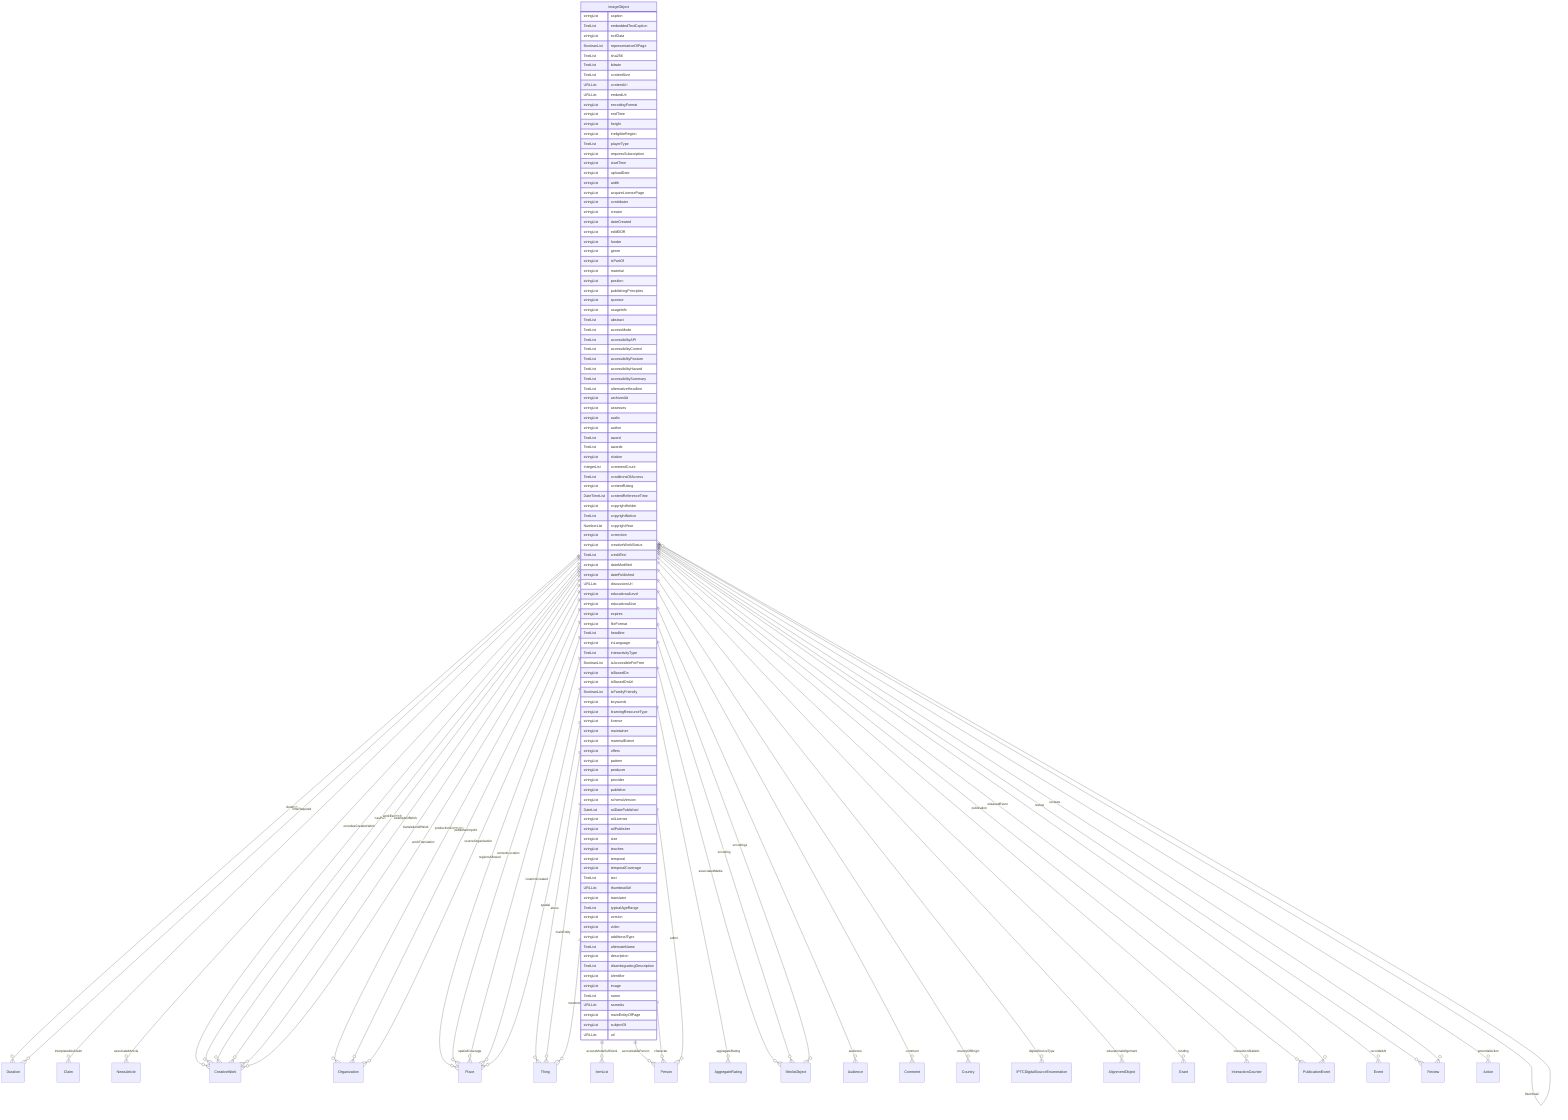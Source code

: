 erDiagram
ImageObject {
    stringList caption  
    TextList embeddedTextCaption  
    stringList exifData  
    BooleanList representativeOfPage  
    TextList sha256  
    TextList bitrate  
    TextList contentSize  
    URLList contentUrl  
    URLList embedUrl  
    stringList encodingFormat  
    stringList endTime  
    stringList height  
    stringList ineligibleRegion  
    TextList playerType  
    stringList requiresSubscription  
    stringList startTime  
    stringList uploadDate  
    stringList width  
    stringList acquireLicensePage  
    stringList contributor  
    stringList creator  
    stringList dateCreated  
    stringList editEIDR  
    stringList funder  
    stringList genre  
    stringList isPartOf  
    stringList material  
    stringList position  
    stringList publishingPrinciples  
    stringList sponsor  
    stringList usageInfo  
    TextList abstract  
    TextList accessMode  
    TextList accessibilityAPI  
    TextList accessibilityControl  
    TextList accessibilityFeature  
    TextList accessibilityHazard  
    TextList accessibilitySummary  
    TextList alternativeHeadline  
    stringList archivedAt  
    stringList assesses  
    stringList audio  
    stringList author  
    TextList award  
    TextList awards  
    stringList citation  
    IntegerList commentCount  
    TextList conditionsOfAccess  
    stringList contentRating  
    DateTimeList contentReferenceTime  
    stringList copyrightHolder  
    TextList copyrightNotice  
    NumberList copyrightYear  
    stringList correction  
    stringList creativeWorkStatus  
    TextList creditText  
    stringList dateModified  
    stringList datePublished  
    URLList discussionUrl  
    stringList educationalLevel  
    stringList educationalUse  
    stringList expires  
    stringList fileFormat  
    TextList headline  
    stringList inLanguage  
    TextList interactivityType  
    BooleanList isAccessibleForFree  
    stringList isBasedOn  
    stringList isBasedOnUrl  
    BooleanList isFamilyFriendly  
    stringList keywords  
    stringList learningResourceType  
    stringList license  
    stringList maintainer  
    stringList materialExtent  
    stringList offers  
    stringList pattern  
    stringList producer  
    stringList provider  
    stringList publisher  
    stringList schemaVersion  
    DateList sdDatePublished  
    stringList sdLicense  
    stringList sdPublisher  
    stringList size  
    stringList teaches  
    stringList temporal  
    stringList temporalCoverage  
    TextList text  
    URLList thumbnailUrl  
    stringList translator  
    TextList typicalAgeRange  
    stringList version  
    stringList video  
    stringList additionalType  
    TextList alternateName  
    stringList description  
    TextList disambiguatingDescription  
    stringList identifier  
    stringList image  
    TextList name  
    URLList sameAs  
    stringList mainEntityOfPage  
    stringList subjectOf  
    URLList url  
}

ImageObject ||--}o Duration : "duration"
ImageObject ||--}o Claim : "interpretedAsClaim"
ImageObject ||--}o NewsArticle : "associatedArticle"
ImageObject ||--}o CreativeWork : "encodesCreativeWork"
ImageObject ||--}o Organization : "productionCompany"
ImageObject ||--}o Place : "regionsAllowed"
ImageObject ||--}o Thing : "about"
ImageObject ||--}o Place : "contentLocation"
ImageObject ||--}o CreativeWork : "hasPart"
ImageObject ||--}o Thing : "mainEntity"
ImageObject ||--}o Place : "spatialCoverage"
ImageObject ||--}o CreativeWork : "workExample"
ImageObject ||--}o ItemList : "accessModeSufficient"
ImageObject ||--}o Person : "accountablePerson"
ImageObject ||--}o AggregateRating : "aggregateRating"
ImageObject ||--}o MediaObject : "associatedMedia"
ImageObject ||--}o Audience : "audience"
ImageObject ||--}o Person : "character"
ImageObject ||--}o Comment : "comment"
ImageObject ||--}o Country : "countryOfOrigin"
ImageObject ||--}o IPTCDigitalSourceEnumeration : "digitalSourceType"
ImageObject ||--}o Person : "editor"
ImageObject ||--}o AlignmentObject : "educationalAlignment"
ImageObject ||--}o MediaObject : "encoding"
ImageObject ||--}o MediaObject : "encodings"
ImageObject ||--}o CreativeWork : "exampleOfWork"
ImageObject ||--}o Grant : "funding"
ImageObject ||--}o InteractionCounter : "interactionStatistic"
ImageObject ||--}o Place : "locationCreated"
ImageObject ||--}o Thing : "mentions"
ImageObject ||--}o PublicationEvent : "publication"
ImageObject ||--}o Organization : "publisherImprint"
ImageObject ||--}o Event : "recordedAt"
ImageObject ||--}o PublicationEvent : "releasedEvent"
ImageObject ||--}o Review : "review"
ImageObject ||--}o Review : "reviews"
ImageObject ||--}o Organization : "sourceOrganization"
ImageObject ||--}o Place : "spatial"
ImageObject ||--}o ImageObject : "thumbnail"
ImageObject ||--}o Duration : "timeRequired"
ImageObject ||--}o CreativeWork : "translationOfWork"
ImageObject ||--}o CreativeWork : "workTranslation"
ImageObject ||--}o Action : "potentialAction"